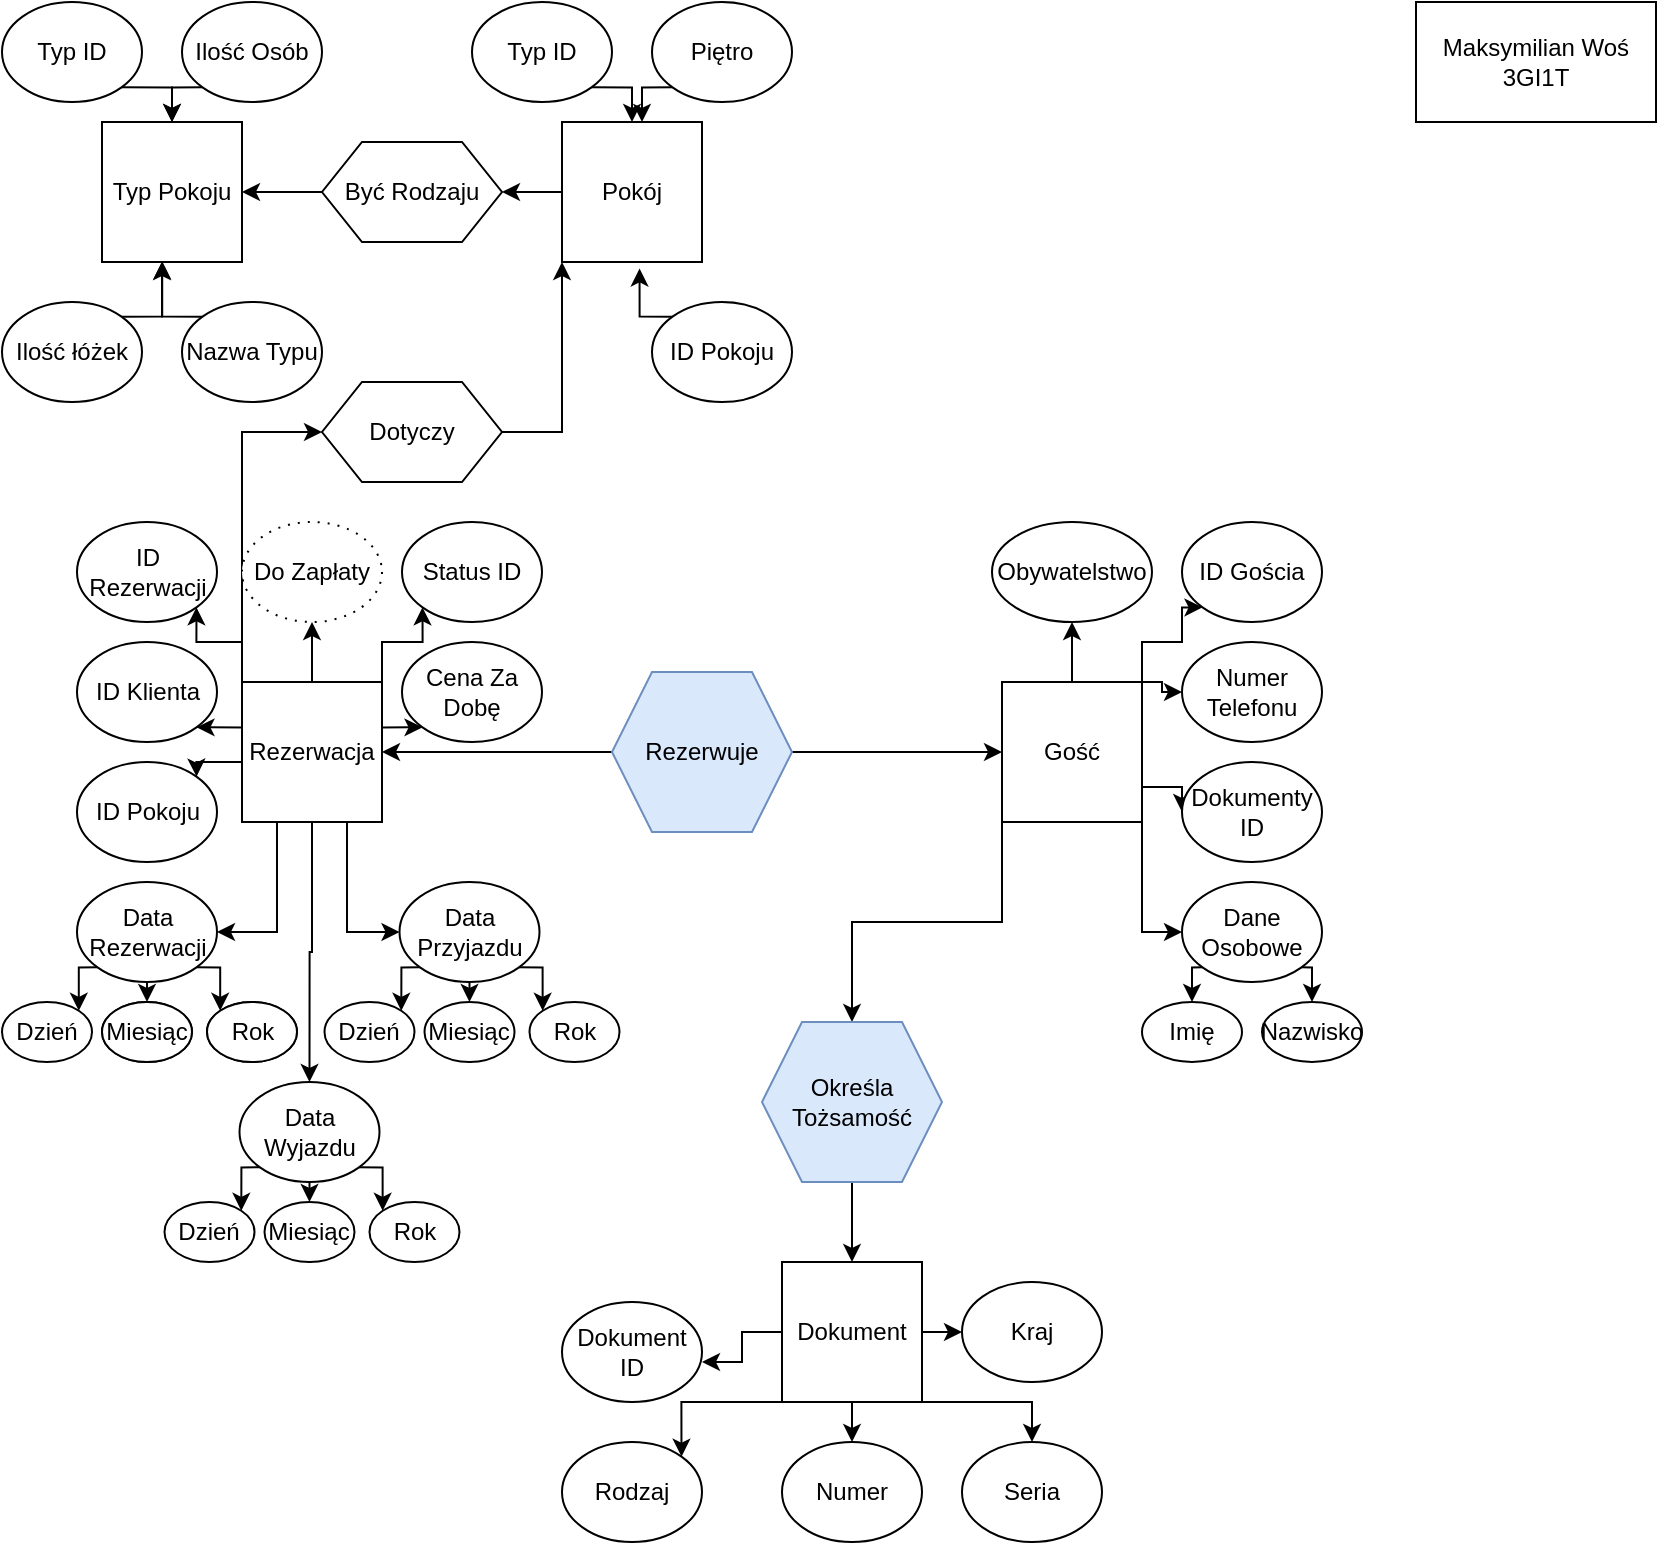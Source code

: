 <mxfile version="17.4.0" type="github">
  <diagram id="syJxi9ooDjN6yhWs-rLu" name="Page-1">
    <mxGraphModel dx="1017" dy="920" grid="1" gridSize="10" guides="1" tooltips="1" connect="1" arrows="1" fold="1" page="1" pageScale="1" pageWidth="827" pageHeight="1169" math="0" shadow="0">
      <root>
        <mxCell id="0" />
        <mxCell id="1" parent="0" />
        <mxCell id="7oJFWGZWy_DIfQfZb8U--1" value="Maksymilian Woś 3GI1T" style="rounded=0;whiteSpace=wrap;html=1;" vertex="1" parent="1">
          <mxGeometry x="707" width="120" height="60" as="geometry" />
        </mxCell>
        <mxCell id="7oJFWGZWy_DIfQfZb8U--7" style="edgeStyle=orthogonalEdgeStyle;rounded=0;orthogonalLoop=1;jettySize=auto;html=1;exitX=1;exitY=1;exitDx=0;exitDy=0;entryX=0.5;entryY=0;entryDx=0;entryDy=0;" edge="1" parent="1" source="7oJFWGZWy_DIfQfZb8U--3" target="7oJFWGZWy_DIfQfZb8U--5">
          <mxGeometry relative="1" as="geometry" />
        </mxCell>
        <mxCell id="7oJFWGZWy_DIfQfZb8U--3" value="Typ ID" style="ellipse;whiteSpace=wrap;html=1;" vertex="1" parent="1">
          <mxGeometry width="70" height="50" as="geometry" />
        </mxCell>
        <mxCell id="7oJFWGZWy_DIfQfZb8U--6" style="edgeStyle=orthogonalEdgeStyle;rounded=0;orthogonalLoop=1;jettySize=auto;html=1;exitX=0;exitY=1;exitDx=0;exitDy=0;entryX=0.5;entryY=0;entryDx=0;entryDy=0;" edge="1" parent="1" source="7oJFWGZWy_DIfQfZb8U--4" target="7oJFWGZWy_DIfQfZb8U--5">
          <mxGeometry relative="1" as="geometry" />
        </mxCell>
        <mxCell id="7oJFWGZWy_DIfQfZb8U--4" value="Ilość Osób" style="ellipse;whiteSpace=wrap;html=1;" vertex="1" parent="1">
          <mxGeometry x="90" width="70" height="50" as="geometry" />
        </mxCell>
        <mxCell id="7oJFWGZWy_DIfQfZb8U--5" value="Typ Pokoju" style="rounded=0;whiteSpace=wrap;html=1;" vertex="1" parent="1">
          <mxGeometry x="50" y="60" width="70" height="70" as="geometry" />
        </mxCell>
        <mxCell id="7oJFWGZWy_DIfQfZb8U--11" style="edgeStyle=orthogonalEdgeStyle;rounded=0;orthogonalLoop=1;jettySize=auto;html=1;exitX=1;exitY=0;exitDx=0;exitDy=0;" edge="1" parent="1" source="7oJFWGZWy_DIfQfZb8U--8">
          <mxGeometry relative="1" as="geometry">
            <mxPoint x="80" y="130" as="targetPoint" />
          </mxGeometry>
        </mxCell>
        <mxCell id="7oJFWGZWy_DIfQfZb8U--8" value="Ilość łóżek" style="ellipse;whiteSpace=wrap;html=1;" vertex="1" parent="1">
          <mxGeometry y="150" width="70" height="50" as="geometry" />
        </mxCell>
        <mxCell id="7oJFWGZWy_DIfQfZb8U--10" style="edgeStyle=orthogonalEdgeStyle;rounded=0;orthogonalLoop=1;jettySize=auto;html=1;exitX=0;exitY=0;exitDx=0;exitDy=0;entryX=0.43;entryY=0.994;entryDx=0;entryDy=0;entryPerimeter=0;" edge="1" parent="1" source="7oJFWGZWy_DIfQfZb8U--9" target="7oJFWGZWy_DIfQfZb8U--5">
          <mxGeometry relative="1" as="geometry">
            <mxPoint x="80" y="140" as="targetPoint" />
          </mxGeometry>
        </mxCell>
        <mxCell id="7oJFWGZWy_DIfQfZb8U--9" value="Nazwa Typu" style="ellipse;whiteSpace=wrap;html=1;" vertex="1" parent="1">
          <mxGeometry x="90" y="150" width="70" height="50" as="geometry" />
        </mxCell>
        <mxCell id="7oJFWGZWy_DIfQfZb8U--81" style="edgeStyle=orthogonalEdgeStyle;rounded=0;orthogonalLoop=1;jettySize=auto;html=1;exitX=0;exitY=0.5;exitDx=0;exitDy=0;entryX=1;entryY=0.5;entryDx=0;entryDy=0;" edge="1" parent="1" source="7oJFWGZWy_DIfQfZb8U--12" target="7oJFWGZWy_DIfQfZb8U--5">
          <mxGeometry relative="1" as="geometry" />
        </mxCell>
        <mxCell id="7oJFWGZWy_DIfQfZb8U--12" value="Być Rodzaju" style="shape=hexagon;perimeter=hexagonPerimeter2;whiteSpace=wrap;html=1;fixedSize=1;" vertex="1" parent="1">
          <mxGeometry x="160" y="70" width="90" height="50" as="geometry" />
        </mxCell>
        <mxCell id="7oJFWGZWy_DIfQfZb8U--80" style="edgeStyle=orthogonalEdgeStyle;rounded=0;orthogonalLoop=1;jettySize=auto;html=1;exitX=0;exitY=0.5;exitDx=0;exitDy=0;entryX=1;entryY=0.5;entryDx=0;entryDy=0;" edge="1" parent="1" source="7oJFWGZWy_DIfQfZb8U--15" target="7oJFWGZWy_DIfQfZb8U--12">
          <mxGeometry relative="1" as="geometry" />
        </mxCell>
        <mxCell id="7oJFWGZWy_DIfQfZb8U--15" value="Pokój" style="rounded=0;whiteSpace=wrap;html=1;" vertex="1" parent="1">
          <mxGeometry x="280" y="60" width="70" height="70" as="geometry" />
        </mxCell>
        <mxCell id="7oJFWGZWy_DIfQfZb8U--20" style="edgeStyle=orthogonalEdgeStyle;rounded=0;orthogonalLoop=1;jettySize=auto;html=1;exitX=1;exitY=1;exitDx=0;exitDy=0;entryX=0.5;entryY=0;entryDx=0;entryDy=0;" edge="1" parent="1" source="7oJFWGZWy_DIfQfZb8U--17" target="7oJFWGZWy_DIfQfZb8U--15">
          <mxGeometry relative="1" as="geometry">
            <Array as="points">
              <mxPoint x="315" y="43" />
            </Array>
          </mxGeometry>
        </mxCell>
        <mxCell id="7oJFWGZWy_DIfQfZb8U--17" value="Typ ID" style="ellipse;whiteSpace=wrap;html=1;" vertex="1" parent="1">
          <mxGeometry x="235" width="70" height="50" as="geometry" />
        </mxCell>
        <mxCell id="7oJFWGZWy_DIfQfZb8U--22" style="edgeStyle=orthogonalEdgeStyle;rounded=0;orthogonalLoop=1;jettySize=auto;html=1;exitX=0;exitY=1;exitDx=0;exitDy=0;" edge="1" parent="1" source="7oJFWGZWy_DIfQfZb8U--18">
          <mxGeometry relative="1" as="geometry">
            <mxPoint x="320" y="60" as="targetPoint" />
          </mxGeometry>
        </mxCell>
        <mxCell id="7oJFWGZWy_DIfQfZb8U--18" value="Piętro" style="ellipse;whiteSpace=wrap;html=1;" vertex="1" parent="1">
          <mxGeometry x="325" width="70" height="50" as="geometry" />
        </mxCell>
        <mxCell id="7oJFWGZWy_DIfQfZb8U--23" style="edgeStyle=orthogonalEdgeStyle;rounded=0;orthogonalLoop=1;jettySize=auto;html=1;exitX=0;exitY=0;exitDx=0;exitDy=0;entryX=0.554;entryY=1.046;entryDx=0;entryDy=0;entryPerimeter=0;" edge="1" parent="1" source="7oJFWGZWy_DIfQfZb8U--19" target="7oJFWGZWy_DIfQfZb8U--15">
          <mxGeometry relative="1" as="geometry" />
        </mxCell>
        <mxCell id="7oJFWGZWy_DIfQfZb8U--19" value="ID Pokoju" style="ellipse;whiteSpace=wrap;html=1;" vertex="1" parent="1">
          <mxGeometry x="325" y="150" width="70" height="50" as="geometry" />
        </mxCell>
        <mxCell id="7oJFWGZWy_DIfQfZb8U--79" style="edgeStyle=orthogonalEdgeStyle;rounded=0;orthogonalLoop=1;jettySize=auto;html=1;exitX=1;exitY=0.5;exitDx=0;exitDy=0;entryX=0;entryY=1;entryDx=0;entryDy=0;" edge="1" parent="1" source="7oJFWGZWy_DIfQfZb8U--24" target="7oJFWGZWy_DIfQfZb8U--15">
          <mxGeometry relative="1" as="geometry" />
        </mxCell>
        <mxCell id="7oJFWGZWy_DIfQfZb8U--24" value="Dotyczy" style="shape=hexagon;perimeter=hexagonPerimeter2;whiteSpace=wrap;html=1;fixedSize=1;" vertex="1" parent="1">
          <mxGeometry x="160" y="190" width="90" height="50" as="geometry" />
        </mxCell>
        <mxCell id="7oJFWGZWy_DIfQfZb8U--60" style="edgeStyle=orthogonalEdgeStyle;rounded=0;orthogonalLoop=1;jettySize=auto;html=1;exitX=0.25;exitY=1;exitDx=0;exitDy=0;entryX=1;entryY=0.5;entryDx=0;entryDy=0;" edge="1" parent="1" source="7oJFWGZWy_DIfQfZb8U--27" target="7oJFWGZWy_DIfQfZb8U--33">
          <mxGeometry relative="1" as="geometry" />
        </mxCell>
        <mxCell id="7oJFWGZWy_DIfQfZb8U--61" style="edgeStyle=orthogonalEdgeStyle;rounded=0;orthogonalLoop=1;jettySize=auto;html=1;exitX=0.75;exitY=1;exitDx=0;exitDy=0;entryX=0;entryY=0.5;entryDx=0;entryDy=0;" edge="1" parent="1" source="7oJFWGZWy_DIfQfZb8U--27" target="7oJFWGZWy_DIfQfZb8U--51">
          <mxGeometry relative="1" as="geometry" />
        </mxCell>
        <mxCell id="7oJFWGZWy_DIfQfZb8U--63" style="edgeStyle=orthogonalEdgeStyle;rounded=0;orthogonalLoop=1;jettySize=auto;html=1;exitX=1;exitY=0;exitDx=0;exitDy=0;entryX=0;entryY=1;entryDx=0;entryDy=0;" edge="1" parent="1" source="7oJFWGZWy_DIfQfZb8U--27" target="7oJFWGZWy_DIfQfZb8U--46">
          <mxGeometry relative="1" as="geometry">
            <Array as="points">
              <mxPoint x="190" y="320" />
              <mxPoint x="210" y="320" />
            </Array>
          </mxGeometry>
        </mxCell>
        <mxCell id="7oJFWGZWy_DIfQfZb8U--64" style="edgeStyle=orthogonalEdgeStyle;rounded=0;orthogonalLoop=1;jettySize=auto;html=1;exitX=0;exitY=0;exitDx=0;exitDy=0;entryX=1;entryY=1;entryDx=0;entryDy=0;" edge="1" parent="1" source="7oJFWGZWy_DIfQfZb8U--27" target="7oJFWGZWy_DIfQfZb8U--29">
          <mxGeometry relative="1" as="geometry">
            <Array as="points">
              <mxPoint x="120" y="320" />
              <mxPoint x="97" y="320" />
            </Array>
          </mxGeometry>
        </mxCell>
        <mxCell id="7oJFWGZWy_DIfQfZb8U--65" style="edgeStyle=orthogonalEdgeStyle;rounded=0;orthogonalLoop=1;jettySize=auto;html=1;exitX=0.5;exitY=0;exitDx=0;exitDy=0;entryX=0.5;entryY=1;entryDx=0;entryDy=0;" edge="1" parent="1" source="7oJFWGZWy_DIfQfZb8U--27">
          <mxGeometry relative="1" as="geometry">
            <mxPoint x="155" y="310" as="targetPoint" />
          </mxGeometry>
        </mxCell>
        <mxCell id="7oJFWGZWy_DIfQfZb8U--66" style="edgeStyle=orthogonalEdgeStyle;rounded=0;orthogonalLoop=1;jettySize=auto;html=1;exitX=1;exitY=0.25;exitDx=0;exitDy=0;entryX=0;entryY=1;entryDx=0;entryDy=0;" edge="1" parent="1" source="7oJFWGZWy_DIfQfZb8U--27" target="7oJFWGZWy_DIfQfZb8U--45">
          <mxGeometry relative="1" as="geometry">
            <Array as="points">
              <mxPoint x="190" y="363" />
            </Array>
          </mxGeometry>
        </mxCell>
        <mxCell id="7oJFWGZWy_DIfQfZb8U--67" style="edgeStyle=orthogonalEdgeStyle;rounded=0;orthogonalLoop=1;jettySize=auto;html=1;exitX=0;exitY=0.75;exitDx=0;exitDy=0;entryX=1;entryY=0;entryDx=0;entryDy=0;" edge="1" parent="1" source="7oJFWGZWy_DIfQfZb8U--27" target="7oJFWGZWy_DIfQfZb8U--31">
          <mxGeometry relative="1" as="geometry">
            <Array as="points">
              <mxPoint x="120" y="380" />
              <mxPoint x="97" y="380" />
            </Array>
          </mxGeometry>
        </mxCell>
        <mxCell id="7oJFWGZWy_DIfQfZb8U--68" style="edgeStyle=orthogonalEdgeStyle;rounded=0;orthogonalLoop=1;jettySize=auto;html=1;exitX=0;exitY=0.25;exitDx=0;exitDy=0;entryX=1;entryY=1;entryDx=0;entryDy=0;" edge="1" parent="1" source="7oJFWGZWy_DIfQfZb8U--27" target="7oJFWGZWy_DIfQfZb8U--30">
          <mxGeometry relative="1" as="geometry">
            <Array as="points">
              <mxPoint x="120" y="363" />
            </Array>
          </mxGeometry>
        </mxCell>
        <mxCell id="7oJFWGZWy_DIfQfZb8U--73" style="edgeStyle=orthogonalEdgeStyle;rounded=0;orthogonalLoop=1;jettySize=auto;html=1;exitX=0.5;exitY=1;exitDx=0;exitDy=0;entryX=0.5;entryY=0;entryDx=0;entryDy=0;" edge="1" parent="1" source="7oJFWGZWy_DIfQfZb8U--27" target="7oJFWGZWy_DIfQfZb8U--69">
          <mxGeometry relative="1" as="geometry">
            <Array as="points">
              <mxPoint x="155" y="475" />
              <mxPoint x="154" y="475" />
            </Array>
          </mxGeometry>
        </mxCell>
        <mxCell id="7oJFWGZWy_DIfQfZb8U--78" style="edgeStyle=orthogonalEdgeStyle;rounded=0;orthogonalLoop=1;jettySize=auto;html=1;exitX=0;exitY=0;exitDx=0;exitDy=0;entryX=0;entryY=0.5;entryDx=0;entryDy=0;" edge="1" parent="1" source="7oJFWGZWy_DIfQfZb8U--27" target="7oJFWGZWy_DIfQfZb8U--24">
          <mxGeometry relative="1" as="geometry" />
        </mxCell>
        <mxCell id="7oJFWGZWy_DIfQfZb8U--27" value="Rezerwacja" style="rounded=0;whiteSpace=wrap;html=1;" vertex="1" parent="1">
          <mxGeometry x="120" y="340" width="70" height="70" as="geometry" />
        </mxCell>
        <mxCell id="7oJFWGZWy_DIfQfZb8U--29" value="ID Rezerwacji" style="ellipse;whiteSpace=wrap;html=1;" vertex="1" parent="1">
          <mxGeometry x="37.5" y="260" width="70" height="50" as="geometry" />
        </mxCell>
        <mxCell id="7oJFWGZWy_DIfQfZb8U--30" value="ID Klienta" style="ellipse;whiteSpace=wrap;html=1;" vertex="1" parent="1">
          <mxGeometry x="37.5" y="320" width="70" height="50" as="geometry" />
        </mxCell>
        <mxCell id="7oJFWGZWy_DIfQfZb8U--31" value="ID Pokoju" style="ellipse;whiteSpace=wrap;html=1;" vertex="1" parent="1">
          <mxGeometry x="37.5" y="380" width="70" height="50" as="geometry" />
        </mxCell>
        <mxCell id="7oJFWGZWy_DIfQfZb8U--40" style="edgeStyle=orthogonalEdgeStyle;rounded=0;orthogonalLoop=1;jettySize=auto;html=1;exitX=0;exitY=1;exitDx=0;exitDy=0;entryX=1;entryY=0;entryDx=0;entryDy=0;" edge="1" parent="1" source="7oJFWGZWy_DIfQfZb8U--33" target="7oJFWGZWy_DIfQfZb8U--36">
          <mxGeometry relative="1" as="geometry" />
        </mxCell>
        <mxCell id="7oJFWGZWy_DIfQfZb8U--41" style="edgeStyle=orthogonalEdgeStyle;rounded=0;orthogonalLoop=1;jettySize=auto;html=1;exitX=0.5;exitY=1;exitDx=0;exitDy=0;entryX=0.5;entryY=0;entryDx=0;entryDy=0;" edge="1" parent="1" source="7oJFWGZWy_DIfQfZb8U--33" target="7oJFWGZWy_DIfQfZb8U--34">
          <mxGeometry relative="1" as="geometry" />
        </mxCell>
        <mxCell id="7oJFWGZWy_DIfQfZb8U--42" style="edgeStyle=orthogonalEdgeStyle;rounded=0;orthogonalLoop=1;jettySize=auto;html=1;exitX=1;exitY=1;exitDx=0;exitDy=0;entryX=0;entryY=0;entryDx=0;entryDy=0;" edge="1" parent="1" source="7oJFWGZWy_DIfQfZb8U--33" target="7oJFWGZWy_DIfQfZb8U--35">
          <mxGeometry relative="1" as="geometry" />
        </mxCell>
        <mxCell id="7oJFWGZWy_DIfQfZb8U--33" value="Data Rezerwacji" style="ellipse;whiteSpace=wrap;html=1;" vertex="1" parent="1">
          <mxGeometry x="37.5" y="440" width="70" height="50" as="geometry" />
        </mxCell>
        <mxCell id="7oJFWGZWy_DIfQfZb8U--34" value="Miesiąc" style="ellipse;whiteSpace=wrap;html=1;" vertex="1" parent="1">
          <mxGeometry x="50" y="500" width="45" height="30" as="geometry" />
        </mxCell>
        <mxCell id="7oJFWGZWy_DIfQfZb8U--35" value="Rok" style="ellipse;whiteSpace=wrap;html=1;" vertex="1" parent="1">
          <mxGeometry x="102.5" y="500" width="45" height="30" as="geometry" />
        </mxCell>
        <mxCell id="7oJFWGZWy_DIfQfZb8U--36" value="Dzień" style="ellipse;whiteSpace=wrap;html=1;" vertex="1" parent="1">
          <mxGeometry y="500" width="45" height="30" as="geometry" />
        </mxCell>
        <mxCell id="7oJFWGZWy_DIfQfZb8U--45" value="Cena Za Dobę&lt;span style=&quot;color: rgba(0 , 0 , 0 , 0) ; font-family: monospace ; font-size: 0px&quot;&gt;%3CmxGraphModel%3E%3Croot%3E%3CmxCell%20id%3D%220%22%2F%3E%3CmxCell%20id%3D%221%22%20parent%3D%220%22%2F%3E%3CmxCell%20id%3D%222%22%20value%3D%22Nazwa%20Typu%22%20style%3D%22ellipse%3BwhiteSpace%3Dwrap%3Bhtml%3D1%3B%22%20vertex%3D%221%22%20parent%3D%221%22%3E%3CmxGeometry%20x%3D%2290%22%20y%3D%22150%22%20width%3D%2270%22%20height%3D%2250%22%20as%3D%22geometry%22%2F%3E%3C%2FmxCell%3E%3C%2Froot%3E%3C%2FmxGraphModel%3E&lt;/span&gt;&lt;span style=&quot;color: rgba(0 , 0 , 0 , 0) ; font-family: monospace ; font-size: 0px&quot;&gt;%3CmxGraphModel%3E%3Croot%3E%3CmxCell%20id%3D%220%22%2F%3E%3CmxCell%20id%3D%221%22%20parent%3D%220%22%2F%3E%3CmxCell%20id%3D%222%22%20value%3D%22Nazwa%20Typu%22%20style%3D%22ellipse%3BwhiteSpace%3Dwrap%3Bhtml%3D1%3B%22%20vertex%3D%221%22%20parent%3D%221%22%3E%3CmxGeometry%20x%3D%2290%22%20y%3D%22150%22%20width%3D%2270%22%20height%3D%2250%22%20as%3D%22geometry%22%2F%3E%3C%2FmxCell%3E%3C%2Froot%3E%3C%2FmxGraphModel%3E&lt;/span&gt;" style="ellipse;whiteSpace=wrap;html=1;" vertex="1" parent="1">
          <mxGeometry x="200" y="320" width="70" height="50" as="geometry" />
        </mxCell>
        <mxCell id="7oJFWGZWy_DIfQfZb8U--46" value="Status ID" style="ellipse;whiteSpace=wrap;html=1;" vertex="1" parent="1">
          <mxGeometry x="200" y="260" width="70" height="50" as="geometry" />
        </mxCell>
        <mxCell id="7oJFWGZWy_DIfQfZb8U--47" value="Rok" style="ellipse;whiteSpace=wrap;html=1;" vertex="1" parent="1">
          <mxGeometry x="102.5" y="500" width="45" height="30" as="geometry" />
        </mxCell>
        <mxCell id="7oJFWGZWy_DIfQfZb8U--48" value="Miesiąc" style="ellipse;whiteSpace=wrap;html=1;" vertex="1" parent="1">
          <mxGeometry x="50" y="500" width="45" height="30" as="geometry" />
        </mxCell>
        <mxCell id="7oJFWGZWy_DIfQfZb8U--55" style="edgeStyle=orthogonalEdgeStyle;rounded=0;orthogonalLoop=1;jettySize=auto;html=1;exitX=0;exitY=1;exitDx=0;exitDy=0;entryX=1;entryY=0;entryDx=0;entryDy=0;" edge="1" parent="1" source="7oJFWGZWy_DIfQfZb8U--51" target="7oJFWGZWy_DIfQfZb8U--52">
          <mxGeometry relative="1" as="geometry" />
        </mxCell>
        <mxCell id="7oJFWGZWy_DIfQfZb8U--56" style="edgeStyle=orthogonalEdgeStyle;rounded=0;orthogonalLoop=1;jettySize=auto;html=1;exitX=0.5;exitY=1;exitDx=0;exitDy=0;entryX=0.5;entryY=0;entryDx=0;entryDy=0;" edge="1" parent="1" source="7oJFWGZWy_DIfQfZb8U--51" target="7oJFWGZWy_DIfQfZb8U--54">
          <mxGeometry relative="1" as="geometry" />
        </mxCell>
        <mxCell id="7oJFWGZWy_DIfQfZb8U--57" style="edgeStyle=orthogonalEdgeStyle;rounded=0;orthogonalLoop=1;jettySize=auto;html=1;exitX=1;exitY=1;exitDx=0;exitDy=0;entryX=0;entryY=0;entryDx=0;entryDy=0;" edge="1" parent="1" source="7oJFWGZWy_DIfQfZb8U--51" target="7oJFWGZWy_DIfQfZb8U--53">
          <mxGeometry relative="1" as="geometry" />
        </mxCell>
        <mxCell id="7oJFWGZWy_DIfQfZb8U--51" value="Data Przyjazdu" style="ellipse;whiteSpace=wrap;html=1;" vertex="1" parent="1">
          <mxGeometry x="198.75" y="440" width="70" height="50" as="geometry" />
        </mxCell>
        <mxCell id="7oJFWGZWy_DIfQfZb8U--52" value="Dzień" style="ellipse;whiteSpace=wrap;html=1;" vertex="1" parent="1">
          <mxGeometry x="161.25" y="500" width="45" height="30" as="geometry" />
        </mxCell>
        <mxCell id="7oJFWGZWy_DIfQfZb8U--53" value="Rok" style="ellipse;whiteSpace=wrap;html=1;" vertex="1" parent="1">
          <mxGeometry x="263.75" y="500" width="45" height="30" as="geometry" />
        </mxCell>
        <mxCell id="7oJFWGZWy_DIfQfZb8U--54" value="Miesiąc" style="ellipse;whiteSpace=wrap;html=1;" vertex="1" parent="1">
          <mxGeometry x="211.25" y="500" width="45" height="30" as="geometry" />
        </mxCell>
        <mxCell id="7oJFWGZWy_DIfQfZb8U--58" value="Do Zapłaty" style="ellipse;whiteSpace=wrap;html=1;dashed=1;dashPattern=1 4;" vertex="1" parent="1">
          <mxGeometry x="120" y="260" width="70" height="50" as="geometry" />
        </mxCell>
        <mxCell id="7oJFWGZWy_DIfQfZb8U--74" style="edgeStyle=orthogonalEdgeStyle;rounded=0;orthogonalLoop=1;jettySize=auto;html=1;exitX=1;exitY=1;exitDx=0;exitDy=0;entryX=0;entryY=0;entryDx=0;entryDy=0;" edge="1" parent="1" source="7oJFWGZWy_DIfQfZb8U--69" target="7oJFWGZWy_DIfQfZb8U--71">
          <mxGeometry relative="1" as="geometry" />
        </mxCell>
        <mxCell id="7oJFWGZWy_DIfQfZb8U--75" style="edgeStyle=orthogonalEdgeStyle;rounded=0;orthogonalLoop=1;jettySize=auto;html=1;exitX=0.5;exitY=1;exitDx=0;exitDy=0;entryX=0.5;entryY=0;entryDx=0;entryDy=0;" edge="1" parent="1" source="7oJFWGZWy_DIfQfZb8U--69" target="7oJFWGZWy_DIfQfZb8U--72">
          <mxGeometry relative="1" as="geometry" />
        </mxCell>
        <mxCell id="7oJFWGZWy_DIfQfZb8U--76" style="edgeStyle=orthogonalEdgeStyle;rounded=0;orthogonalLoop=1;jettySize=auto;html=1;exitX=0;exitY=1;exitDx=0;exitDy=0;entryX=1;entryY=0;entryDx=0;entryDy=0;" edge="1" parent="1" source="7oJFWGZWy_DIfQfZb8U--69" target="7oJFWGZWy_DIfQfZb8U--70">
          <mxGeometry relative="1" as="geometry" />
        </mxCell>
        <mxCell id="7oJFWGZWy_DIfQfZb8U--69" value="Data Wyjazdu" style="ellipse;whiteSpace=wrap;html=1;" vertex="1" parent="1">
          <mxGeometry x="118.75" y="540" width="70" height="50" as="geometry" />
        </mxCell>
        <mxCell id="7oJFWGZWy_DIfQfZb8U--70" value="Dzień" style="ellipse;whiteSpace=wrap;html=1;" vertex="1" parent="1">
          <mxGeometry x="81.25" y="600" width="45" height="30" as="geometry" />
        </mxCell>
        <mxCell id="7oJFWGZWy_DIfQfZb8U--71" value="Rok" style="ellipse;whiteSpace=wrap;html=1;" vertex="1" parent="1">
          <mxGeometry x="183.75" y="600" width="45" height="30" as="geometry" />
        </mxCell>
        <mxCell id="7oJFWGZWy_DIfQfZb8U--72" value="Miesiąc" style="ellipse;whiteSpace=wrap;html=1;" vertex="1" parent="1">
          <mxGeometry x="131.25" y="600" width="45" height="30" as="geometry" />
        </mxCell>
        <mxCell id="7oJFWGZWy_DIfQfZb8U--84" style="edgeStyle=orthogonalEdgeStyle;rounded=0;orthogonalLoop=1;jettySize=auto;html=1;exitX=0;exitY=0.5;exitDx=0;exitDy=0;entryX=1;entryY=0.5;entryDx=0;entryDy=0;" edge="1" parent="1" source="7oJFWGZWy_DIfQfZb8U--82" target="7oJFWGZWy_DIfQfZb8U--27">
          <mxGeometry relative="1" as="geometry" />
        </mxCell>
        <mxCell id="7oJFWGZWy_DIfQfZb8U--94" style="edgeStyle=orthogonalEdgeStyle;rounded=0;orthogonalLoop=1;jettySize=auto;html=1;exitX=1;exitY=0.5;exitDx=0;exitDy=0;entryX=0;entryY=0.5;entryDx=0;entryDy=0;" edge="1" parent="1" source="7oJFWGZWy_DIfQfZb8U--82" target="7oJFWGZWy_DIfQfZb8U--85">
          <mxGeometry relative="1" as="geometry" />
        </mxCell>
        <mxCell id="7oJFWGZWy_DIfQfZb8U--82" value="Rezerwuje" style="shape=hexagon;perimeter=hexagonPerimeter2;whiteSpace=wrap;html=1;fixedSize=1;fillColor=#dae8fc;strokeColor=#6c8ebf;" vertex="1" parent="1">
          <mxGeometry x="305" y="335" width="90" height="80" as="geometry" />
        </mxCell>
        <mxCell id="7oJFWGZWy_DIfQfZb8U--93" style="edgeStyle=orthogonalEdgeStyle;rounded=0;orthogonalLoop=1;jettySize=auto;html=1;exitX=0.5;exitY=0;exitDx=0;exitDy=0;entryX=0.5;entryY=1;entryDx=0;entryDy=0;" edge="1" parent="1" source="7oJFWGZWy_DIfQfZb8U--85" target="7oJFWGZWy_DIfQfZb8U--92">
          <mxGeometry relative="1" as="geometry" />
        </mxCell>
        <mxCell id="7oJFWGZWy_DIfQfZb8U--95" style="edgeStyle=orthogonalEdgeStyle;rounded=0;orthogonalLoop=1;jettySize=auto;html=1;exitX=1;exitY=0;exitDx=0;exitDy=0;entryX=0;entryY=1;entryDx=0;entryDy=0;" edge="1" parent="1" source="7oJFWGZWy_DIfQfZb8U--85" target="7oJFWGZWy_DIfQfZb8U--87">
          <mxGeometry relative="1" as="geometry">
            <Array as="points">
              <mxPoint x="570" y="320" />
              <mxPoint x="590" y="320" />
            </Array>
          </mxGeometry>
        </mxCell>
        <mxCell id="7oJFWGZWy_DIfQfZb8U--97" style="edgeStyle=orthogonalEdgeStyle;rounded=0;orthogonalLoop=1;jettySize=auto;html=1;exitX=1;exitY=0;exitDx=0;exitDy=0;entryX=0;entryY=0.5;entryDx=0;entryDy=0;" edge="1" parent="1" source="7oJFWGZWy_DIfQfZb8U--85" target="7oJFWGZWy_DIfQfZb8U--91">
          <mxGeometry relative="1" as="geometry">
            <Array as="points">
              <mxPoint x="580" y="340" />
              <mxPoint x="580" y="345" />
            </Array>
          </mxGeometry>
        </mxCell>
        <mxCell id="7oJFWGZWy_DIfQfZb8U--98" style="edgeStyle=orthogonalEdgeStyle;rounded=0;orthogonalLoop=1;jettySize=auto;html=1;exitX=1;exitY=1;exitDx=0;exitDy=0;" edge="1" parent="1" source="7oJFWGZWy_DIfQfZb8U--85">
          <mxGeometry relative="1" as="geometry">
            <mxPoint x="569.952" y="410.19" as="targetPoint" />
          </mxGeometry>
        </mxCell>
        <mxCell id="7oJFWGZWy_DIfQfZb8U--99" style="edgeStyle=orthogonalEdgeStyle;rounded=0;orthogonalLoop=1;jettySize=auto;html=1;exitX=1;exitY=0.75;exitDx=0;exitDy=0;entryX=0;entryY=0.5;entryDx=0;entryDy=0;" edge="1" parent="1" source="7oJFWGZWy_DIfQfZb8U--85" target="7oJFWGZWy_DIfQfZb8U--90">
          <mxGeometry relative="1" as="geometry" />
        </mxCell>
        <mxCell id="7oJFWGZWy_DIfQfZb8U--100" style="edgeStyle=orthogonalEdgeStyle;rounded=0;orthogonalLoop=1;jettySize=auto;html=1;exitX=1;exitY=1;exitDx=0;exitDy=0;entryX=0;entryY=0.5;entryDx=0;entryDy=0;" edge="1" parent="1" source="7oJFWGZWy_DIfQfZb8U--85" target="7oJFWGZWy_DIfQfZb8U--89">
          <mxGeometry relative="1" as="geometry" />
        </mxCell>
        <mxCell id="7oJFWGZWy_DIfQfZb8U--104" style="edgeStyle=orthogonalEdgeStyle;rounded=0;orthogonalLoop=1;jettySize=auto;html=1;exitX=0;exitY=1;exitDx=0;exitDy=0;entryX=0.5;entryY=0;entryDx=0;entryDy=0;" edge="1" parent="1" source="7oJFWGZWy_DIfQfZb8U--85" target="7oJFWGZWy_DIfQfZb8U--103">
          <mxGeometry relative="1" as="geometry" />
        </mxCell>
        <mxCell id="7oJFWGZWy_DIfQfZb8U--85" value="Gość" style="rounded=0;whiteSpace=wrap;html=1;" vertex="1" parent="1">
          <mxGeometry x="500" y="340" width="70" height="70" as="geometry" />
        </mxCell>
        <mxCell id="7oJFWGZWy_DIfQfZb8U--86" value="Imię" style="ellipse;whiteSpace=wrap;html=1;" vertex="1" parent="1">
          <mxGeometry x="570" y="500" width="50" height="30" as="geometry" />
        </mxCell>
        <mxCell id="7oJFWGZWy_DIfQfZb8U--87" value="ID Gościa" style="ellipse;whiteSpace=wrap;html=1;" vertex="1" parent="1">
          <mxGeometry x="590" y="260" width="70" height="50" as="geometry" />
        </mxCell>
        <mxCell id="7oJFWGZWy_DIfQfZb8U--88" value="Nazwisko" style="ellipse;whiteSpace=wrap;html=1;" vertex="1" parent="1">
          <mxGeometry x="630" y="500" width="50" height="30" as="geometry" />
        </mxCell>
        <mxCell id="7oJFWGZWy_DIfQfZb8U--101" style="edgeStyle=orthogonalEdgeStyle;rounded=0;orthogonalLoop=1;jettySize=auto;html=1;exitX=0;exitY=1;exitDx=0;exitDy=0;entryX=0.5;entryY=0;entryDx=0;entryDy=0;" edge="1" parent="1" source="7oJFWGZWy_DIfQfZb8U--89" target="7oJFWGZWy_DIfQfZb8U--86">
          <mxGeometry relative="1" as="geometry" />
        </mxCell>
        <mxCell id="7oJFWGZWy_DIfQfZb8U--102" style="edgeStyle=orthogonalEdgeStyle;rounded=0;orthogonalLoop=1;jettySize=auto;html=1;exitX=1;exitY=1;exitDx=0;exitDy=0;entryX=0.5;entryY=0;entryDx=0;entryDy=0;" edge="1" parent="1" source="7oJFWGZWy_DIfQfZb8U--89" target="7oJFWGZWy_DIfQfZb8U--88">
          <mxGeometry relative="1" as="geometry" />
        </mxCell>
        <mxCell id="7oJFWGZWy_DIfQfZb8U--89" value="Dane Osobowe" style="ellipse;whiteSpace=wrap;html=1;" vertex="1" parent="1">
          <mxGeometry x="590" y="440" width="70" height="50" as="geometry" />
        </mxCell>
        <mxCell id="7oJFWGZWy_DIfQfZb8U--90" value="Dokumenty ID" style="ellipse;whiteSpace=wrap;html=1;" vertex="1" parent="1">
          <mxGeometry x="590" y="380" width="70" height="50" as="geometry" />
        </mxCell>
        <mxCell id="7oJFWGZWy_DIfQfZb8U--91" value="Numer Telefonu" style="ellipse;whiteSpace=wrap;html=1;" vertex="1" parent="1">
          <mxGeometry x="590" y="320" width="70" height="50" as="geometry" />
        </mxCell>
        <mxCell id="7oJFWGZWy_DIfQfZb8U--92" value="Obywatelstwo" style="ellipse;whiteSpace=wrap;html=1;" vertex="1" parent="1">
          <mxGeometry x="495" y="260" width="80" height="50" as="geometry" />
        </mxCell>
        <mxCell id="7oJFWGZWy_DIfQfZb8U--111" style="edgeStyle=orthogonalEdgeStyle;rounded=0;orthogonalLoop=1;jettySize=auto;html=1;exitX=0.5;exitY=1;exitDx=0;exitDy=0;entryX=0.5;entryY=0;entryDx=0;entryDy=0;" edge="1" parent="1" source="7oJFWGZWy_DIfQfZb8U--103" target="7oJFWGZWy_DIfQfZb8U--105">
          <mxGeometry relative="1" as="geometry" />
        </mxCell>
        <mxCell id="7oJFWGZWy_DIfQfZb8U--103" value="Określa Tożsamość" style="shape=hexagon;perimeter=hexagonPerimeter2;whiteSpace=wrap;html=1;fixedSize=1;fillColor=#dae8fc;strokeColor=#6c8ebf;" vertex="1" parent="1">
          <mxGeometry x="380" y="510" width="90" height="80" as="geometry" />
        </mxCell>
        <mxCell id="7oJFWGZWy_DIfQfZb8U--112" style="edgeStyle=orthogonalEdgeStyle;rounded=0;orthogonalLoop=1;jettySize=auto;html=1;exitX=0;exitY=0.5;exitDx=0;exitDy=0;entryX=1;entryY=0.6;entryDx=0;entryDy=0;entryPerimeter=0;" edge="1" parent="1" source="7oJFWGZWy_DIfQfZb8U--105" target="7oJFWGZWy_DIfQfZb8U--110">
          <mxGeometry relative="1" as="geometry" />
        </mxCell>
        <mxCell id="7oJFWGZWy_DIfQfZb8U--113" style="edgeStyle=orthogonalEdgeStyle;rounded=0;orthogonalLoop=1;jettySize=auto;html=1;exitX=0;exitY=1;exitDx=0;exitDy=0;entryX=1;entryY=0;entryDx=0;entryDy=0;" edge="1" parent="1" source="7oJFWGZWy_DIfQfZb8U--105" target="7oJFWGZWy_DIfQfZb8U--107">
          <mxGeometry relative="1" as="geometry">
            <Array as="points">
              <mxPoint x="340" y="700" />
            </Array>
          </mxGeometry>
        </mxCell>
        <mxCell id="7oJFWGZWy_DIfQfZb8U--114" style="edgeStyle=orthogonalEdgeStyle;rounded=0;orthogonalLoop=1;jettySize=auto;html=1;exitX=0.5;exitY=1;exitDx=0;exitDy=0;entryX=0.5;entryY=0;entryDx=0;entryDy=0;" edge="1" parent="1" source="7oJFWGZWy_DIfQfZb8U--105" target="7oJFWGZWy_DIfQfZb8U--108">
          <mxGeometry relative="1" as="geometry" />
        </mxCell>
        <mxCell id="7oJFWGZWy_DIfQfZb8U--115" style="edgeStyle=orthogonalEdgeStyle;rounded=0;orthogonalLoop=1;jettySize=auto;html=1;exitX=1;exitY=1;exitDx=0;exitDy=0;entryX=0.5;entryY=0;entryDx=0;entryDy=0;" edge="1" parent="1" source="7oJFWGZWy_DIfQfZb8U--105" target="7oJFWGZWy_DIfQfZb8U--109">
          <mxGeometry relative="1" as="geometry">
            <Array as="points">
              <mxPoint x="515" y="700" />
            </Array>
          </mxGeometry>
        </mxCell>
        <mxCell id="7oJFWGZWy_DIfQfZb8U--116" style="edgeStyle=orthogonalEdgeStyle;rounded=0;orthogonalLoop=1;jettySize=auto;html=1;exitX=1;exitY=0.5;exitDx=0;exitDy=0;entryX=0;entryY=0.5;entryDx=0;entryDy=0;" edge="1" parent="1" source="7oJFWGZWy_DIfQfZb8U--105" target="7oJFWGZWy_DIfQfZb8U--106">
          <mxGeometry relative="1" as="geometry" />
        </mxCell>
        <mxCell id="7oJFWGZWy_DIfQfZb8U--105" value="Dokument" style="rounded=0;whiteSpace=wrap;html=1;" vertex="1" parent="1">
          <mxGeometry x="390" y="630" width="70" height="70" as="geometry" />
        </mxCell>
        <mxCell id="7oJFWGZWy_DIfQfZb8U--106" value="Kraj" style="ellipse;whiteSpace=wrap;html=1;" vertex="1" parent="1">
          <mxGeometry x="480" y="640" width="70" height="50" as="geometry" />
        </mxCell>
        <mxCell id="7oJFWGZWy_DIfQfZb8U--107" value="Rodzaj" style="ellipse;whiteSpace=wrap;html=1;" vertex="1" parent="1">
          <mxGeometry x="280" y="720" width="70" height="50" as="geometry" />
        </mxCell>
        <mxCell id="7oJFWGZWy_DIfQfZb8U--108" value="Numer" style="ellipse;whiteSpace=wrap;html=1;" vertex="1" parent="1">
          <mxGeometry x="390" y="720" width="70" height="50" as="geometry" />
        </mxCell>
        <mxCell id="7oJFWGZWy_DIfQfZb8U--109" value="Seria" style="ellipse;whiteSpace=wrap;html=1;" vertex="1" parent="1">
          <mxGeometry x="480" y="720" width="70" height="50" as="geometry" />
        </mxCell>
        <mxCell id="7oJFWGZWy_DIfQfZb8U--110" value="Dokument ID" style="ellipse;whiteSpace=wrap;html=1;" vertex="1" parent="1">
          <mxGeometry x="280" y="650" width="70" height="50" as="geometry" />
        </mxCell>
      </root>
    </mxGraphModel>
  </diagram>
</mxfile>
